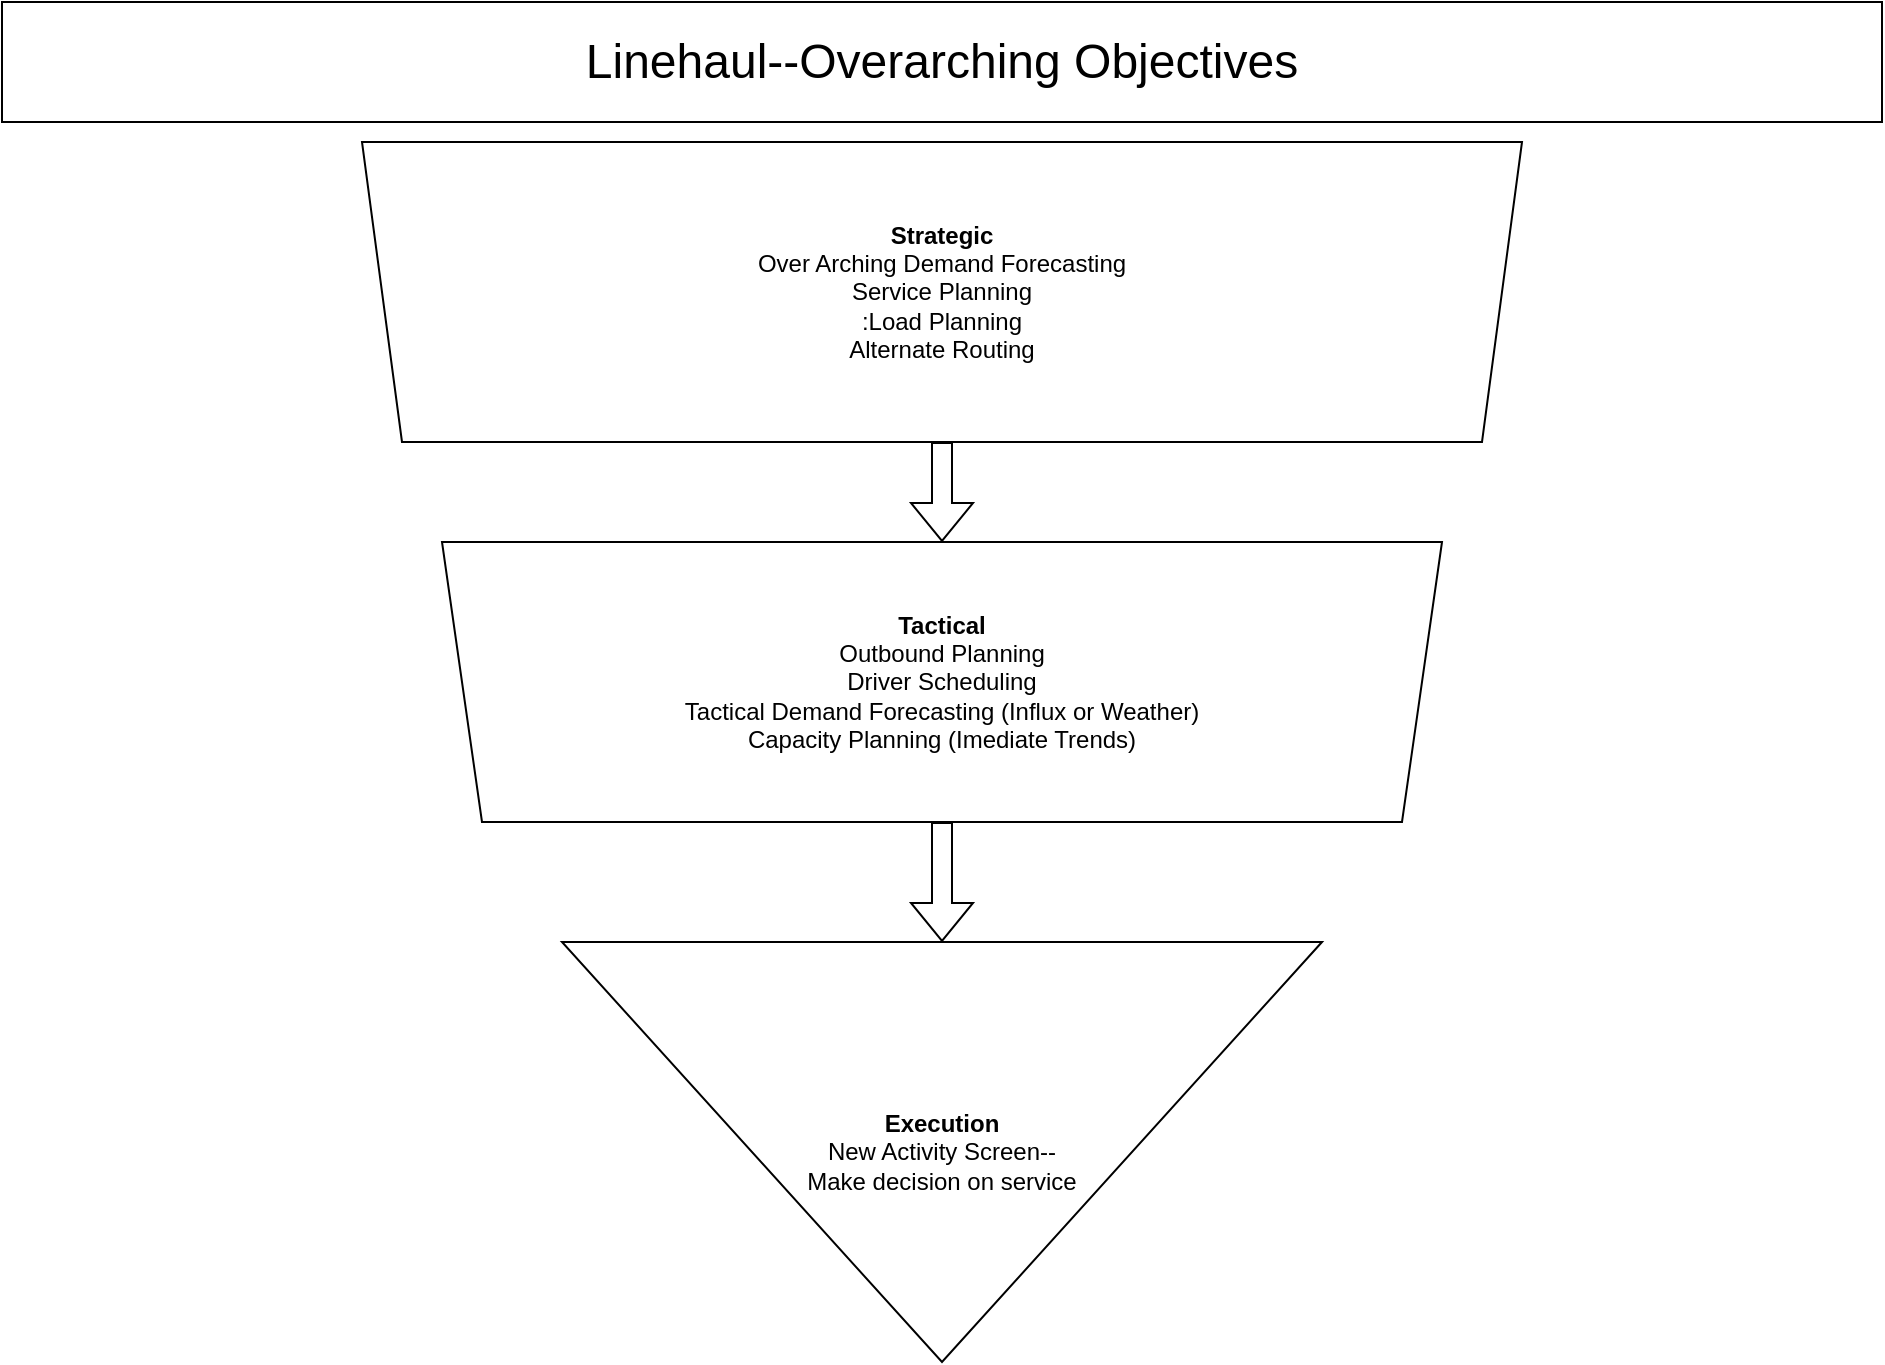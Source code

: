 <mxfile version="17.4.0" type="github" pages="3">
  <diagram id="nBWKna1nZSuBnirQscmM" name="High Level Diagram">
    <mxGraphModel dx="1422" dy="705" grid="1" gridSize="10" guides="1" tooltips="1" connect="1" arrows="1" fold="1" page="1" pageScale="1" pageWidth="1169" pageHeight="827" math="0" shadow="0">
      <root>
        <mxCell id="0" />
        <mxCell id="1" parent="0" />
        <mxCell id="AYPneHIGifl3LNO6MSzv-1" value="&lt;b&gt;Execution&lt;/b&gt;&lt;br&gt;New Activity Screen--&lt;br&gt;Make decision on service" style="triangle;whiteSpace=wrap;html=1;direction=south;" vertex="1" parent="1">
          <mxGeometry x="350" y="490" width="380" height="210" as="geometry" />
        </mxCell>
        <mxCell id="AYPneHIGifl3LNO6MSzv-2" value="&lt;b&gt;Tactical&lt;/b&gt;&lt;br&gt;Outbound Planning&lt;br&gt;Driver Scheduling&lt;br&gt;Tactical Demand Forecasting (Influx or Weather)&lt;br&gt;Capacity Planning (Imediate Trends)" style="shape=trapezoid;perimeter=trapezoidPerimeter;whiteSpace=wrap;html=1;fixedSize=1;direction=west;" vertex="1" parent="1">
          <mxGeometry x="290" y="290" width="500" height="140" as="geometry" />
        </mxCell>
        <mxCell id="AYPneHIGifl3LNO6MSzv-3" value="&lt;b&gt;Strategic&lt;/b&gt;&lt;br&gt;Over Arching Demand Forecasting&lt;br&gt;Service Planning&lt;br&gt;:Load Planning&lt;br&gt;Alternate Routing" style="shape=trapezoid;perimeter=trapezoidPerimeter;whiteSpace=wrap;html=1;fixedSize=1;direction=west;" vertex="1" parent="1">
          <mxGeometry x="250" y="90" width="580" height="150" as="geometry" />
        </mxCell>
        <mxCell id="AYPneHIGifl3LNO6MSzv-4" value="" style="shape=flexArrow;endArrow=classic;html=1;rounded=0;exitX=0.5;exitY=0;exitDx=0;exitDy=0;" edge="1" parent="1" source="AYPneHIGifl3LNO6MSzv-3" target="AYPneHIGifl3LNO6MSzv-2">
          <mxGeometry width="50" height="50" relative="1" as="geometry">
            <mxPoint x="560" y="330" as="sourcePoint" />
            <mxPoint x="610" y="280" as="targetPoint" />
          </mxGeometry>
        </mxCell>
        <mxCell id="AYPneHIGifl3LNO6MSzv-5" value="" style="shape=flexArrow;endArrow=classic;html=1;rounded=0;exitX=0.5;exitY=0;exitDx=0;exitDy=0;entryX=0;entryY=0.5;entryDx=0;entryDy=0;" edge="1" parent="1" source="AYPneHIGifl3LNO6MSzv-2" target="AYPneHIGifl3LNO6MSzv-1">
          <mxGeometry width="50" height="50" relative="1" as="geometry">
            <mxPoint x="560" y="330" as="sourcePoint" />
            <mxPoint x="610" y="280" as="targetPoint" />
          </mxGeometry>
        </mxCell>
        <mxCell id="KTXg_kqzTGXt8c4vDozQ-1" value="&lt;font style=&quot;font-size: 24px&quot;&gt;Linehaul--Overarching Objectives&lt;/font&gt;" style="rounded=0;whiteSpace=wrap;html=1;" vertex="1" parent="1">
          <mxGeometry x="70" y="20" width="940" height="60" as="geometry" />
        </mxCell>
      </root>
    </mxGraphModel>
  </diagram>
  <diagram id="cQ7xgHJY-K7sjk89VHS-" name="Function Mapping">
    <mxGraphModel dx="1422" dy="705" grid="1" gridSize="10" guides="1" tooltips="1" connect="1" arrows="1" fold="1" page="1" pageScale="1" pageWidth="1169" pageHeight="827" math="0" shadow="0">
      <root>
        <mxCell id="0" />
        <mxCell id="1" parent="0" />
        <mxCell id="nPFzevppue3sUhxIeB_t-1" value="" style="rounded=1;whiteSpace=wrap;html=1;fontSize=24;fontStyle=1" vertex="1" parent="1">
          <mxGeometry x="90" y="50" width="1040" height="550" as="geometry" />
        </mxCell>
        <mxCell id="nPFzevppue3sUhxIeB_t-2" value="&lt;font style=&quot;font-size: 16px&quot;&gt;Strategic Network Planning&lt;/font&gt;" style="rounded=1;whiteSpace=wrap;html=1;fontSize=24;" vertex="1" parent="1">
          <mxGeometry x="490" y="85" width="190" height="100" as="geometry" />
        </mxCell>
        <mxCell id="nPFzevppue3sUhxIeB_t-3" value="Overarching Objective" style="text;html=1;strokeColor=none;fillColor=none;align=center;verticalAlign=middle;whiteSpace=wrap;rounded=0;fontSize=24;" vertex="1" parent="1">
          <mxGeometry x="160" y="120" width="60" height="30" as="geometry" />
        </mxCell>
        <mxCell id="nPFzevppue3sUhxIeB_t-4" value="Primary Objective" style="text;html=1;strokeColor=none;fillColor=none;align=center;verticalAlign=middle;whiteSpace=wrap;rounded=0;fontSize=24;" vertex="1" parent="1">
          <mxGeometry x="160" y="230" width="60" height="30" as="geometry" />
        </mxCell>
        <mxCell id="nPFzevppue3sUhxIeB_t-5" value="Load Plan" style="rounded=1;whiteSpace=wrap;html=1;fontSize=14;" vertex="1" parent="1">
          <mxGeometry x="291" y="225" width="120" height="60" as="geometry" />
        </mxCell>
        <mxCell id="nPFzevppue3sUhxIeB_t-6" value="Schedule Plan" style="rounded=1;whiteSpace=wrap;html=1;fontSize=14;" vertex="1" parent="1">
          <mxGeometry x="436" y="225" width="120" height="60" as="geometry" />
        </mxCell>
        <mxCell id="nPFzevppue3sUhxIeB_t-7" value="Dispatch Plan" style="rounded=1;whiteSpace=wrap;html=1;fontSize=14;" vertex="1" parent="1">
          <mxGeometry x="585" y="225" width="120" height="60" as="geometry" />
        </mxCell>
        <mxCell id="nPFzevppue3sUhxIeB_t-8" value="Communication Plan" style="rounded=1;whiteSpace=wrap;html=1;fontSize=14;" vertex="1" parent="1">
          <mxGeometry x="880" y="225" width="120" height="60" as="geometry" />
        </mxCell>
        <mxCell id="nPFzevppue3sUhxIeB_t-9" value="Equipment Plan" style="rounded=1;whiteSpace=wrap;html=1;fontSize=14;" vertex="1" parent="1">
          <mxGeometry x="740" y="225" width="120" height="60" as="geometry" />
        </mxCell>
        <mxCell id="-nGSI3EbDuyZFgCANbuL-1" value="Secondary Objective&lt;br&gt;" style="text;html=1;strokeColor=none;fillColor=none;align=center;verticalAlign=middle;whiteSpace=wrap;rounded=0;fontSize=24;" vertex="1" parent="1">
          <mxGeometry x="150" y="340" width="60" height="30" as="geometry" />
        </mxCell>
        <mxCell id="-nGSI3EbDuyZFgCANbuL-2" value="Function" style="text;html=1;strokeColor=none;fillColor=none;align=center;verticalAlign=middle;whiteSpace=wrap;rounded=0;fontSize=24;" vertex="1" parent="1">
          <mxGeometry x="150" y="440" width="60" height="30" as="geometry" />
        </mxCell>
        <mxCell id="-nGSI3EbDuyZFgCANbuL-3" value="&lt;font style=&quot;font-size: 10px&quot;&gt;Route Freight on Dock&lt;/font&gt;" style="rounded=1;whiteSpace=wrap;html=1;fontSize=14;" vertex="1" parent="1">
          <mxGeometry x="260" y="332.5" width="100" height="45" as="geometry" />
        </mxCell>
        <mxCell id="-nGSI3EbDuyZFgCANbuL-5" value="&lt;font style=&quot;font-size: 10px&quot;&gt;Predict Loads&lt;/font&gt;" style="rounded=1;whiteSpace=wrap;html=1;fontSize=14;" vertex="1" parent="1">
          <mxGeometry x="260" y="425" width="100" height="45" as="geometry" />
        </mxCell>
        <mxCell id="-nGSI3EbDuyZFgCANbuL-8" value="&lt;font style=&quot;font-size: 10px&quot;&gt;Load Freight&lt;/font&gt;" style="rounded=1;whiteSpace=wrap;html=1;fontSize=14;" vertex="1" parent="1">
          <mxGeometry x="260" y="480" width="100" height="45" as="geometry" />
        </mxCell>
        <mxCell id="-nGSI3EbDuyZFgCANbuL-10" value="&lt;font style=&quot;font-size: 10px&quot;&gt;Monitor Productivity&lt;/font&gt;" style="rounded=1;whiteSpace=wrap;html=1;fontSize=14;" vertex="1" parent="1">
          <mxGeometry x="260" y="540" width="100" height="45" as="geometry" />
        </mxCell>
        <mxCell id="-nGSI3EbDuyZFgCANbuL-11" style="edgeStyle=orthogonalEdgeStyle;rounded=0;orthogonalLoop=1;jettySize=auto;html=1;exitX=0.5;exitY=1;exitDx=0;exitDy=0;entryX=0;entryY=1;entryDx=0;entryDy=0;fontSize=10;" edge="1" parent="1" source="nPFzevppue3sUhxIeB_t-4" target="nPFzevppue3sUhxIeB_t-4">
          <mxGeometry relative="1" as="geometry" />
        </mxCell>
        <mxCell id="-nGSI3EbDuyZFgCANbuL-12" style="edgeStyle=orthogonalEdgeStyle;rounded=0;orthogonalLoop=1;jettySize=auto;html=1;exitX=0.25;exitY=0;exitDx=0;exitDy=0;entryX=0.5;entryY=0;entryDx=0;entryDy=0;fontSize=10;" edge="1" parent="1" source="-nGSI3EbDuyZFgCANbuL-1" target="-nGSI3EbDuyZFgCANbuL-1">
          <mxGeometry relative="1" as="geometry" />
        </mxCell>
        <mxCell id="-nGSI3EbDuyZFgCANbuL-14" value="&lt;font style=&quot;font-size: 10px&quot;&gt;Outbound Plan&lt;/font&gt;" style="rounded=1;whiteSpace=wrap;html=1;fontSize=14;" vertex="1" parent="1">
          <mxGeometry x="375" y="332.5" width="100" height="45" as="geometry" />
        </mxCell>
      </root>
    </mxGraphModel>
  </diagram>
  <diagram id="prtHgNgQTEPvFCAcTncT" name="Interactions">
    <mxGraphModel dx="1422" dy="705" grid="1" gridSize="10" guides="1" tooltips="1" connect="1" arrows="1" fold="1" page="1" pageScale="1" pageWidth="827" pageHeight="1169" math="0" shadow="0">
      <root>
        <mxCell id="0" />
        <mxCell id="1" parent="0" />
        <mxCell id="dNxyNK7c78bLwvsdeMH5-19" value="Linehaul Operations" style="swimlane;html=1;childLayout=stackLayout;resizeParent=1;resizeParentMax=0;horizontal=0;startSize=20;horizontalStack=0;" parent="1" vertex="1">
          <mxGeometry x="50" y="40" width="710" height="360" as="geometry" />
        </mxCell>
        <mxCell id="dNxyNK7c78bLwvsdeMH5-27" value="" style="edgeStyle=orthogonalEdgeStyle;rounded=0;orthogonalLoop=1;jettySize=auto;html=1;dashed=1;endArrow=none;endFill=0;" parent="dNxyNK7c78bLwvsdeMH5-19" source="dNxyNK7c78bLwvsdeMH5-24" target="dNxyNK7c78bLwvsdeMH5-26" edge="1">
          <mxGeometry relative="1" as="geometry" />
        </mxCell>
        <mxCell id="dNxyNK7c78bLwvsdeMH5-31" style="edgeStyle=orthogonalEdgeStyle;rounded=0;orthogonalLoop=1;jettySize=auto;html=1;endArrow=classic;endFill=1;" parent="dNxyNK7c78bLwvsdeMH5-19" source="dNxyNK7c78bLwvsdeMH5-28" target="dNxyNK7c78bLwvsdeMH5-30" edge="1">
          <mxGeometry relative="1" as="geometry" />
        </mxCell>
        <mxCell id="dNxyNK7c78bLwvsdeMH5-35" style="edgeStyle=orthogonalEdgeStyle;rounded=0;orthogonalLoop=1;jettySize=auto;html=1;endArrow=classic;endFill=1;" parent="dNxyNK7c78bLwvsdeMH5-19" source="dNxyNK7c78bLwvsdeMH5-28" target="dNxyNK7c78bLwvsdeMH5-34" edge="1">
          <mxGeometry relative="1" as="geometry" />
        </mxCell>
        <mxCell id="dNxyNK7c78bLwvsdeMH5-38" style="edgeStyle=orthogonalEdgeStyle;rounded=0;orthogonalLoop=1;jettySize=auto;html=1;endArrow=classic;endFill=1;" parent="dNxyNK7c78bLwvsdeMH5-19" source="dNxyNK7c78bLwvsdeMH5-26" target="dNxyNK7c78bLwvsdeMH5-36" edge="1">
          <mxGeometry relative="1" as="geometry">
            <Array as="points">
              <mxPoint x="180" y="340" />
              <mxPoint x="400" y="340" />
            </Array>
          </mxGeometry>
        </mxCell>
        <mxCell id="dNxyNK7c78bLwvsdeMH5-20" value="Strategic--SuperSpin" style="swimlane;html=1;startSize=40;horizontal=0;" parent="dNxyNK7c78bLwvsdeMH5-19" vertex="1">
          <mxGeometry x="20" width="690" height="120" as="geometry" />
        </mxCell>
        <mxCell id="dNxyNK7c78bLwvsdeMH5-25" value="" style="edgeStyle=orthogonalEdgeStyle;rounded=0;orthogonalLoop=1;jettySize=auto;html=1;" parent="dNxyNK7c78bLwvsdeMH5-20" source="dNxyNK7c78bLwvsdeMH5-23" target="dNxyNK7c78bLwvsdeMH5-24" edge="1">
          <mxGeometry relative="1" as="geometry" />
        </mxCell>
        <mxCell id="dNxyNK7c78bLwvsdeMH5-23" value="" style="ellipse;whiteSpace=wrap;html=1;" parent="dNxyNK7c78bLwvsdeMH5-20" vertex="1">
          <mxGeometry x="40" y="40" width="40" height="40" as="geometry" />
        </mxCell>
        <mxCell id="dNxyNK7c78bLwvsdeMH5-24" value="" style="rounded=0;whiteSpace=wrap;html=1;fontFamily=Helvetica;fontSize=12;fontColor=#000000;align=center;" parent="dNxyNK7c78bLwvsdeMH5-20" vertex="1">
          <mxGeometry x="120" y="30" width="80" height="60" as="geometry" />
        </mxCell>
        <mxCell id="dNxyNK7c78bLwvsdeMH5-33" value="" style="edgeStyle=orthogonalEdgeStyle;rounded=0;orthogonalLoop=1;jettySize=auto;html=1;endArrow=classic;endFill=1;" parent="dNxyNK7c78bLwvsdeMH5-20" source="dNxyNK7c78bLwvsdeMH5-30" target="dNxyNK7c78bLwvsdeMH5-32" edge="1">
          <mxGeometry relative="1" as="geometry" />
        </mxCell>
        <mxCell id="dNxyNK7c78bLwvsdeMH5-30" value="" style="rounded=0;whiteSpace=wrap;html=1;fontFamily=Helvetica;fontSize=12;fontColor=#000000;align=center;" parent="dNxyNK7c78bLwvsdeMH5-20" vertex="1">
          <mxGeometry x="240" y="30" width="80" height="60" as="geometry" />
        </mxCell>
        <mxCell id="dNxyNK7c78bLwvsdeMH5-32" value="" style="ellipse;whiteSpace=wrap;html=1;" parent="dNxyNK7c78bLwvsdeMH5-20" vertex="1">
          <mxGeometry x="360" y="40" width="40" height="40" as="geometry" />
        </mxCell>
        <mxCell id="dNxyNK7c78bLwvsdeMH5-21" value="Tactical--Outbound Planning" style="swimlane;html=1;startSize=20;horizontal=0;" parent="dNxyNK7c78bLwvsdeMH5-19" vertex="1">
          <mxGeometry x="20" y="120" width="690" height="120" as="geometry" />
        </mxCell>
        <mxCell id="dNxyNK7c78bLwvsdeMH5-29" value="" style="edgeStyle=orthogonalEdgeStyle;rounded=0;orthogonalLoop=1;jettySize=auto;html=1;endArrow=classic;endFill=1;" parent="dNxyNK7c78bLwvsdeMH5-21" source="dNxyNK7c78bLwvsdeMH5-26" target="dNxyNK7c78bLwvsdeMH5-28" edge="1">
          <mxGeometry relative="1" as="geometry" />
        </mxCell>
        <mxCell id="dNxyNK7c78bLwvsdeMH5-26" value="" style="rounded=0;whiteSpace=wrap;html=1;fontFamily=Helvetica;fontSize=12;fontColor=#000000;align=center;" parent="dNxyNK7c78bLwvsdeMH5-21" vertex="1">
          <mxGeometry x="120" y="30" width="80" height="60" as="geometry" />
        </mxCell>
        <mxCell id="dNxyNK7c78bLwvsdeMH5-28" value="" style="rhombus;whiteSpace=wrap;html=1;fontFamily=Helvetica;fontSize=12;fontColor=#000000;align=center;" parent="dNxyNK7c78bLwvsdeMH5-21" vertex="1">
          <mxGeometry x="260" y="40" width="40" height="40" as="geometry" />
        </mxCell>
        <mxCell id="dNxyNK7c78bLwvsdeMH5-22" value="Execution--New Activity Screen" style="swimlane;html=1;startSize=20;horizontal=0;" parent="dNxyNK7c78bLwvsdeMH5-19" vertex="1">
          <mxGeometry x="20" y="240" width="690" height="120" as="geometry" />
        </mxCell>
        <mxCell id="dNxyNK7c78bLwvsdeMH5-37" value="" style="edgeStyle=orthogonalEdgeStyle;rounded=0;orthogonalLoop=1;jettySize=auto;html=1;endArrow=classic;endFill=1;" parent="dNxyNK7c78bLwvsdeMH5-22" source="dNxyNK7c78bLwvsdeMH5-34" target="dNxyNK7c78bLwvsdeMH5-36" edge="1">
          <mxGeometry relative="1" as="geometry" />
        </mxCell>
        <mxCell id="dNxyNK7c78bLwvsdeMH5-34" value="" style="rounded=0;whiteSpace=wrap;html=1;fontFamily=Helvetica;fontSize=12;fontColor=#000000;align=center;" parent="dNxyNK7c78bLwvsdeMH5-22" vertex="1">
          <mxGeometry x="240" y="20" width="80" height="60" as="geometry" />
        </mxCell>
        <mxCell id="dNxyNK7c78bLwvsdeMH5-36" value="" style="rhombus;whiteSpace=wrap;html=1;fontFamily=Helvetica;fontSize=12;fontColor=#000000;align=center;" parent="dNxyNK7c78bLwvsdeMH5-22" vertex="1">
          <mxGeometry x="360" y="30" width="40" height="40" as="geometry" />
        </mxCell>
      </root>
    </mxGraphModel>
  </diagram>
</mxfile>
